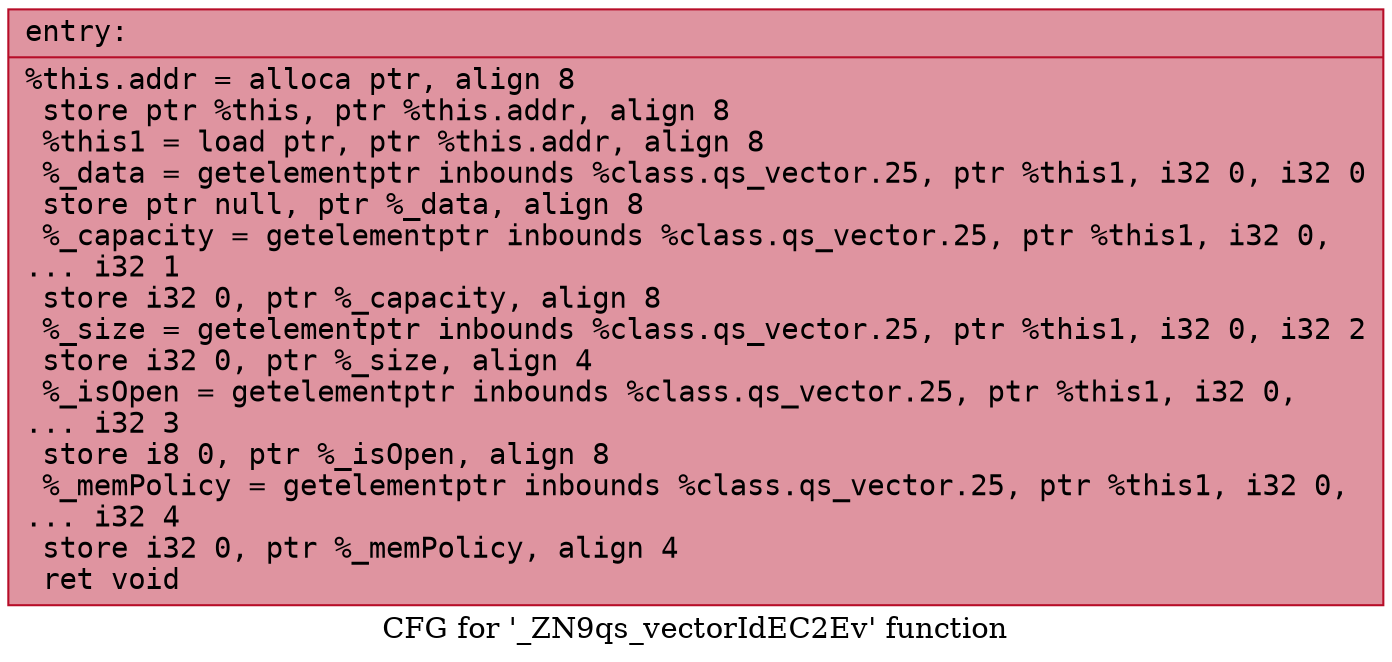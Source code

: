 digraph "CFG for '_ZN9qs_vectorIdEC2Ev' function" {
	label="CFG for '_ZN9qs_vectorIdEC2Ev' function";

	Node0x556c3c7e6cd0 [shape=record,color="#b70d28ff", style=filled, fillcolor="#b70d2870" fontname="Courier",label="{entry:\l|  %this.addr = alloca ptr, align 8\l  store ptr %this, ptr %this.addr, align 8\l  %this1 = load ptr, ptr %this.addr, align 8\l  %_data = getelementptr inbounds %class.qs_vector.25, ptr %this1, i32 0, i32 0\l  store ptr null, ptr %_data, align 8\l  %_capacity = getelementptr inbounds %class.qs_vector.25, ptr %this1, i32 0,\l... i32 1\l  store i32 0, ptr %_capacity, align 8\l  %_size = getelementptr inbounds %class.qs_vector.25, ptr %this1, i32 0, i32 2\l  store i32 0, ptr %_size, align 4\l  %_isOpen = getelementptr inbounds %class.qs_vector.25, ptr %this1, i32 0,\l... i32 3\l  store i8 0, ptr %_isOpen, align 8\l  %_memPolicy = getelementptr inbounds %class.qs_vector.25, ptr %this1, i32 0,\l... i32 4\l  store i32 0, ptr %_memPolicy, align 4\l  ret void\l}"];
}

